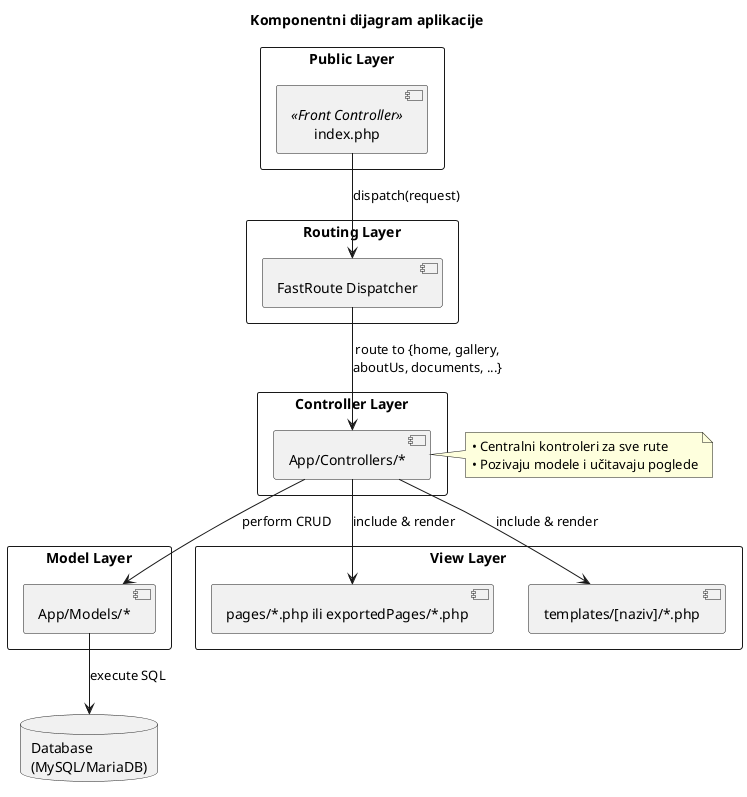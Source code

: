 @startuml
title Komponentni dijagram aplikacije
skinparam componentStyle uml2
skinparam packageStyle rectangle
skinparam shadowing false

package "Public Layer" {
  component [index.php] as FC <<Front Controller>>
}

package "Routing Layer" {
  component [FastRoute Dispatcher] as DR
}

package "Controller Layer" {
  component [App/Controllers/*] as CTRL
}

package "Model Layer" {
  component "App/Models/*" as MDL
}

package "View Layer" {
  component "pages/*.php ili exportedPages/*.php" as V1
  component "templates/[naziv]/*.php" as V2
}

database DB as "Database\n(MySQL/MariaDB)"

FC --> DR : dispatch(request)
DR --> CTRL : route to {home, gallery,\naboutUs, documents, ...}
CTRL --> MDL : perform CRUD
CTRL --> V1 : include & render
CTRL --> V2 : include & render
MDL --> DB : execute SQL

note right of CTRL
  • Centralni kontroleri za sve rute  
  • Pozivaju modele i učitavaju poglede
end note
@enduml
